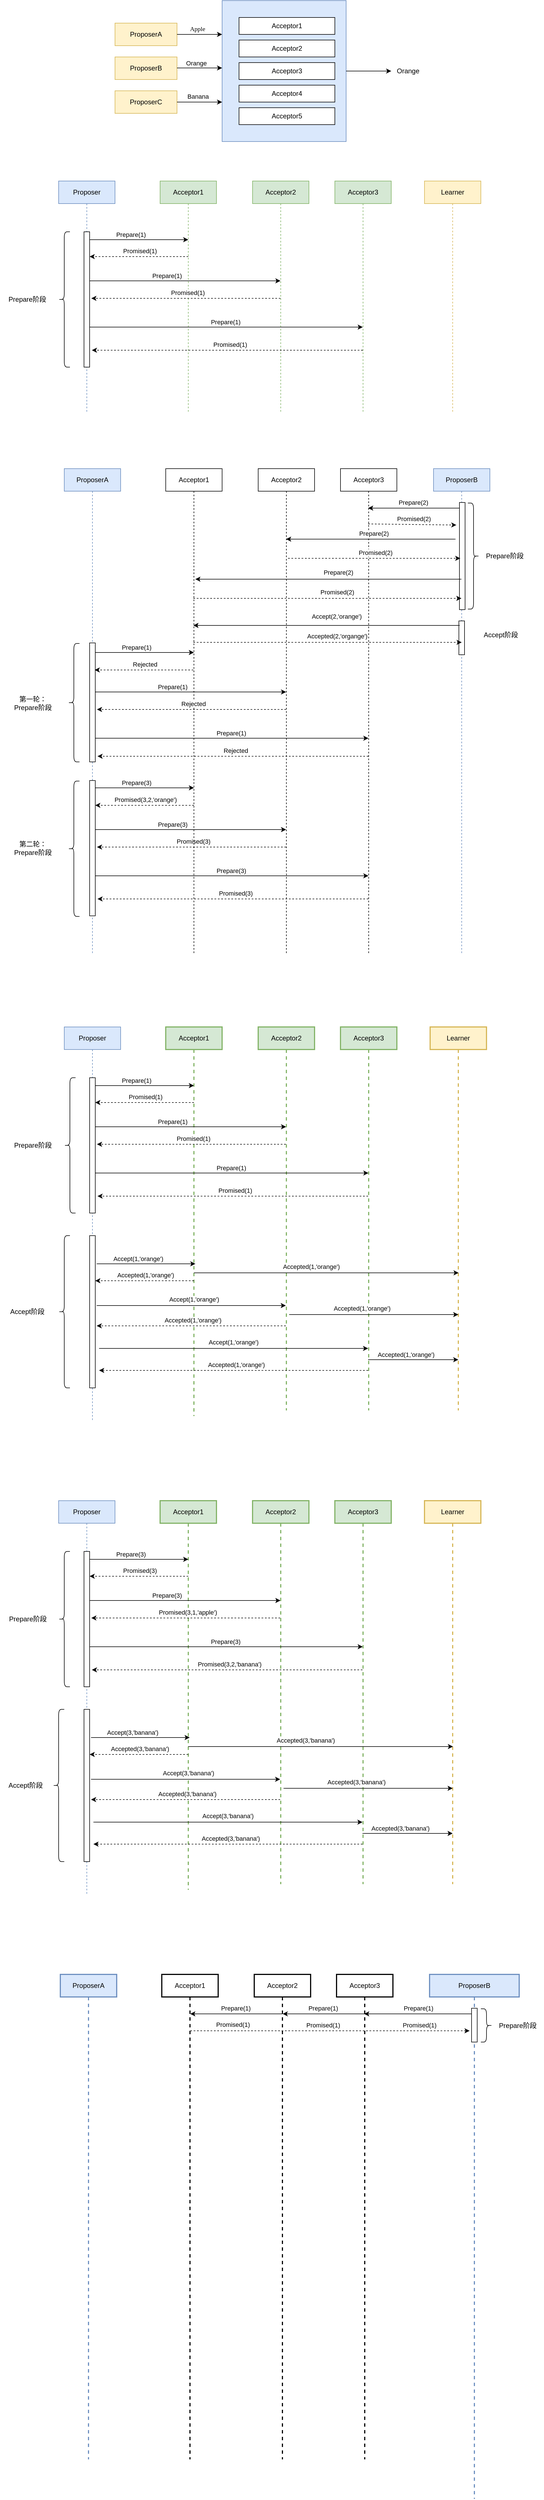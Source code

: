 <mxfile version="21.7.2" type="github">
  <diagram name="第 1 页" id="v4rp2MU2DIvw7WmQTmr3">
    <mxGraphModel dx="1254" dy="843" grid="1" gridSize="10" guides="1" tooltips="1" connect="1" arrows="1" fold="1" page="1" pageScale="1" pageWidth="827" pageHeight="1169" math="0" shadow="0">
      <root>
        <mxCell id="0" />
        <mxCell id="1" parent="0" />
        <mxCell id="FyVBpPdO0nm0Gu7SyeVc-1" value="Proposer" style="shape=umlLifeline;perimeter=lifelinePerimeter;whiteSpace=wrap;html=1;container=1;dropTarget=0;collapsible=0;recursiveResize=0;outlineConnect=0;portConstraint=eastwest;newEdgeStyle={&quot;curved&quot;:0,&quot;rounded&quot;:0};movable=1;resizable=1;rotatable=1;deletable=1;editable=1;locked=0;connectable=1;fillColor=#dae8fc;strokeColor=#6c8ebf;" vertex="1" parent="1">
          <mxGeometry x="111" y="380" width="100" height="410" as="geometry" />
        </mxCell>
        <mxCell id="FyVBpPdO0nm0Gu7SyeVc-45" value="" style="html=1;points=[[0,0,0,0,5],[0,1,0,0,-5],[1,0,0,0,5],[1,1,0,0,-5]];perimeter=orthogonalPerimeter;outlineConnect=0;targetShapes=umlLifeline;portConstraint=eastwest;newEdgeStyle={&quot;curved&quot;:0,&quot;rounded&quot;:0};" vertex="1" parent="FyVBpPdO0nm0Gu7SyeVc-1">
          <mxGeometry x="45" y="90" width="10" height="240" as="geometry" />
        </mxCell>
        <mxCell id="FyVBpPdO0nm0Gu7SyeVc-4" value="Acceptor1" style="shape=umlLifeline;perimeter=lifelinePerimeter;whiteSpace=wrap;html=1;container=1;dropTarget=0;collapsible=0;recursiveResize=0;outlineConnect=0;portConstraint=eastwest;newEdgeStyle={&quot;curved&quot;:0,&quot;rounded&quot;:0};movable=1;resizable=1;rotatable=1;deletable=1;editable=1;locked=0;connectable=1;fillColor=#d5e8d4;strokeColor=#82b366;" vertex="1" parent="1">
          <mxGeometry x="291" y="380" width="100" height="410" as="geometry" />
        </mxCell>
        <mxCell id="FyVBpPdO0nm0Gu7SyeVc-5" value="Acceptor2" style="shape=umlLifeline;perimeter=lifelinePerimeter;whiteSpace=wrap;html=1;container=1;dropTarget=0;collapsible=0;recursiveResize=0;outlineConnect=0;portConstraint=eastwest;newEdgeStyle={&quot;curved&quot;:0,&quot;rounded&quot;:0};movable=1;resizable=1;rotatable=1;deletable=1;editable=1;locked=0;connectable=1;fillColor=#d5e8d4;strokeColor=#82b366;" vertex="1" parent="1">
          <mxGeometry x="455" y="380" width="100" height="410" as="geometry" />
        </mxCell>
        <mxCell id="FyVBpPdO0nm0Gu7SyeVc-6" value="Acceptor3" style="shape=umlLifeline;perimeter=lifelinePerimeter;whiteSpace=wrap;html=1;container=1;dropTarget=0;collapsible=0;recursiveResize=0;outlineConnect=0;portConstraint=eastwest;newEdgeStyle={&quot;curved&quot;:0,&quot;rounded&quot;:0};movable=1;resizable=1;rotatable=1;deletable=1;editable=1;locked=0;connectable=1;fillColor=#d5e8d4;strokeColor=#82b366;" vertex="1" parent="1">
          <mxGeometry x="601" y="380" width="100" height="410" as="geometry" />
        </mxCell>
        <mxCell id="FyVBpPdO0nm0Gu7SyeVc-14" value="ProposerA" style="rounded=0;whiteSpace=wrap;html=1;fillColor=#fff2cc;strokeColor=#d6b656;" vertex="1" parent="1">
          <mxGeometry x="211" y="100" width="110" height="40" as="geometry" />
        </mxCell>
        <mxCell id="FyVBpPdO0nm0Gu7SyeVc-15" value="ProposerB" style="rounded=0;whiteSpace=wrap;html=1;fillColor=#fff2cc;strokeColor=#d6b656;" vertex="1" parent="1">
          <mxGeometry x="211" y="160" width="110" height="40" as="geometry" />
        </mxCell>
        <mxCell id="FyVBpPdO0nm0Gu7SyeVc-16" value="ProposerC" style="rounded=0;whiteSpace=wrap;html=1;fillColor=#fff2cc;strokeColor=#d6b656;" vertex="1" parent="1">
          <mxGeometry x="211" y="220" width="110" height="40" as="geometry" />
        </mxCell>
        <mxCell id="FyVBpPdO0nm0Gu7SyeVc-17" value="" style="rounded=0;whiteSpace=wrap;html=1;fillColor=#dae8fc;strokeColor=#6c8ebf;" vertex="1" parent="1">
          <mxGeometry x="401" y="60" width="220" height="250" as="geometry" />
        </mxCell>
        <mxCell id="FyVBpPdO0nm0Gu7SyeVc-18" value="Acceptor1" style="rounded=0;whiteSpace=wrap;html=1;" vertex="1" parent="1">
          <mxGeometry x="431" y="90" width="170.0" height="30" as="geometry" />
        </mxCell>
        <mxCell id="FyVBpPdO0nm0Gu7SyeVc-19" value="Acceptor2" style="rounded=0;whiteSpace=wrap;html=1;" vertex="1" parent="1">
          <mxGeometry x="431" y="130" width="170.0" height="30" as="geometry" />
        </mxCell>
        <mxCell id="FyVBpPdO0nm0Gu7SyeVc-20" value="Acceptor3" style="rounded=0;whiteSpace=wrap;html=1;" vertex="1" parent="1">
          <mxGeometry x="431" y="170" width="170" height="30" as="geometry" />
        </mxCell>
        <mxCell id="FyVBpPdO0nm0Gu7SyeVc-21" value="Acceptor4" style="rounded=0;whiteSpace=wrap;html=1;" vertex="1" parent="1">
          <mxGeometry x="431" y="210" width="170.0" height="30" as="geometry" />
        </mxCell>
        <mxCell id="FyVBpPdO0nm0Gu7SyeVc-22" value="Acceptor5" style="rounded=0;whiteSpace=wrap;html=1;" vertex="1" parent="1">
          <mxGeometry x="431" y="250" width="170.0" height="30" as="geometry" />
        </mxCell>
        <mxCell id="FyVBpPdO0nm0Gu7SyeVc-24" value="" style="endArrow=classic;html=1;rounded=0;exitX=1;exitY=0.5;exitDx=0;exitDy=0;" edge="1" parent="1" source="FyVBpPdO0nm0Gu7SyeVc-17">
          <mxGeometry width="50" height="50" relative="1" as="geometry">
            <mxPoint x="641" y="200" as="sourcePoint" />
            <mxPoint x="701" y="185" as="targetPoint" />
          </mxGeometry>
        </mxCell>
        <mxCell id="FyVBpPdO0nm0Gu7SyeVc-25" value="" style="endArrow=classic;html=1;rounded=0;exitX=1;exitY=0.5;exitDx=0;exitDy=0;" edge="1" parent="1">
          <mxGeometry width="50" height="50" relative="1" as="geometry">
            <mxPoint x="321" y="120" as="sourcePoint" />
            <mxPoint x="401" y="120" as="targetPoint" />
          </mxGeometry>
        </mxCell>
        <mxCell id="FyVBpPdO0nm0Gu7SyeVc-30" value="&lt;font face=&quot;Garamond&quot;&gt;Apple&lt;/font&gt;" style="edgeLabel;html=1;align=center;verticalAlign=middle;resizable=0;points=[];" vertex="1" connectable="0" parent="FyVBpPdO0nm0Gu7SyeVc-25">
          <mxGeometry x="-0.1" y="10" relative="1" as="geometry">
            <mxPoint as="offset" />
          </mxGeometry>
        </mxCell>
        <mxCell id="FyVBpPdO0nm0Gu7SyeVc-26" value="" style="endArrow=classic;html=1;rounded=0;exitX=1;exitY=0.5;exitDx=0;exitDy=0;" edge="1" parent="1">
          <mxGeometry width="50" height="50" relative="1" as="geometry">
            <mxPoint x="321" y="179.5" as="sourcePoint" />
            <mxPoint x="401" y="179.5" as="targetPoint" />
          </mxGeometry>
        </mxCell>
        <mxCell id="FyVBpPdO0nm0Gu7SyeVc-32" value="Orange" style="edgeLabel;html=1;align=center;verticalAlign=middle;resizable=0;points=[];" vertex="1" connectable="0" parent="FyVBpPdO0nm0Gu7SyeVc-26">
          <mxGeometry x="-0.15" y="10" relative="1" as="geometry">
            <mxPoint y="1" as="offset" />
          </mxGeometry>
        </mxCell>
        <mxCell id="FyVBpPdO0nm0Gu7SyeVc-27" value="" style="endArrow=classic;html=1;rounded=0;exitX=1;exitY=0.5;exitDx=0;exitDy=0;" edge="1" parent="1">
          <mxGeometry width="50" height="50" relative="1" as="geometry">
            <mxPoint x="321" y="240" as="sourcePoint" />
            <mxPoint x="401" y="240" as="targetPoint" />
          </mxGeometry>
        </mxCell>
        <mxCell id="FyVBpPdO0nm0Gu7SyeVc-34" value="Banana" style="edgeLabel;html=1;align=center;verticalAlign=middle;resizable=0;points=[];" vertex="1" connectable="0" parent="FyVBpPdO0nm0Gu7SyeVc-27">
          <mxGeometry x="-0.075" y="10" relative="1" as="geometry">
            <mxPoint as="offset" />
          </mxGeometry>
        </mxCell>
        <mxCell id="FyVBpPdO0nm0Gu7SyeVc-29" value="Orange" style="text;html=1;strokeColor=none;fillColor=none;align=center;verticalAlign=middle;whiteSpace=wrap;rounded=0;" vertex="1" parent="1">
          <mxGeometry x="711" y="170" width="40" height="30" as="geometry" />
        </mxCell>
        <mxCell id="FyVBpPdO0nm0Gu7SyeVc-46" value="" style="endArrow=classic;html=1;rounded=0;" edge="1" parent="1">
          <mxGeometry width="50" height="50" relative="1" as="geometry">
            <mxPoint x="166" y="484" as="sourcePoint" />
            <mxPoint x="341" y="484" as="targetPoint" />
          </mxGeometry>
        </mxCell>
        <mxCell id="FyVBpPdO0nm0Gu7SyeVc-51" value="Prepare(1)" style="edgeLabel;html=1;align=center;verticalAlign=middle;resizable=0;points=[];" vertex="1" connectable="0" parent="FyVBpPdO0nm0Gu7SyeVc-46">
          <mxGeometry x="-0.166" y="10" relative="1" as="geometry">
            <mxPoint y="1" as="offset" />
          </mxGeometry>
        </mxCell>
        <mxCell id="FyVBpPdO0nm0Gu7SyeVc-48" value="" style="endArrow=classic;html=1;rounded=0;" edge="1" parent="1">
          <mxGeometry width="50" height="50" relative="1" as="geometry">
            <mxPoint x="166" y="639" as="sourcePoint" />
            <mxPoint x="650.5" y="639" as="targetPoint" />
          </mxGeometry>
        </mxCell>
        <mxCell id="FyVBpPdO0nm0Gu7SyeVc-65" value="Prepare(1)" style="edgeLabel;html=1;align=center;verticalAlign=middle;resizable=0;points=[];" vertex="1" connectable="0" parent="FyVBpPdO0nm0Gu7SyeVc-48">
          <mxGeometry x="-0.005" y="10" relative="1" as="geometry">
            <mxPoint y="1" as="offset" />
          </mxGeometry>
        </mxCell>
        <mxCell id="FyVBpPdO0nm0Gu7SyeVc-47" value="" style="endArrow=classic;html=1;rounded=0;" edge="1" parent="1">
          <mxGeometry width="50" height="50" relative="1" as="geometry">
            <mxPoint x="166" y="557" as="sourcePoint" />
            <mxPoint x="504.5" y="557" as="targetPoint" />
          </mxGeometry>
        </mxCell>
        <mxCell id="FyVBpPdO0nm0Gu7SyeVc-64" value="Prepare(1)" style="edgeLabel;html=1;align=center;verticalAlign=middle;resizable=0;points=[];" vertex="1" connectable="0" parent="FyVBpPdO0nm0Gu7SyeVc-47">
          <mxGeometry x="-0.191" y="10" relative="1" as="geometry">
            <mxPoint y="1" as="offset" />
          </mxGeometry>
        </mxCell>
        <mxCell id="FyVBpPdO0nm0Gu7SyeVc-50" value="" style="endArrow=classic;html=1;rounded=0;dashed=1;" edge="1" parent="1">
          <mxGeometry width="50" height="50" relative="1" as="geometry">
            <mxPoint x="341" y="514" as="sourcePoint" />
            <mxPoint x="166" y="514" as="targetPoint" />
            <Array as="points" />
          </mxGeometry>
        </mxCell>
        <mxCell id="FyVBpPdO0nm0Gu7SyeVc-53" value="Promised(1)" style="edgeLabel;html=1;align=center;verticalAlign=middle;resizable=0;points=[];" vertex="1" connectable="0" parent="FyVBpPdO0nm0Gu7SyeVc-50">
          <mxGeometry x="-0.017" y="-10" relative="1" as="geometry">
            <mxPoint as="offset" />
          </mxGeometry>
        </mxCell>
        <mxCell id="FyVBpPdO0nm0Gu7SyeVc-58" value="" style="shape=curlyBracket;whiteSpace=wrap;html=1;rounded=1;labelPosition=left;verticalLabelPosition=middle;align=right;verticalAlign=middle;" vertex="1" parent="1">
          <mxGeometry x="111" y="470" width="20" height="240" as="geometry" />
        </mxCell>
        <mxCell id="FyVBpPdO0nm0Gu7SyeVc-59" value="Prepare阶段" style="text;html=1;strokeColor=none;fillColor=none;align=center;verticalAlign=middle;whiteSpace=wrap;rounded=0;" vertex="1" parent="1">
          <mxGeometry x="10" y="575" width="91" height="30" as="geometry" />
        </mxCell>
        <mxCell id="FyVBpPdO0nm0Gu7SyeVc-60" value="" style="endArrow=classic;html=1;rounded=0;dashed=1;" edge="1" parent="1" source="FyVBpPdO0nm0Gu7SyeVc-5">
          <mxGeometry width="50" height="50" relative="1" as="geometry">
            <mxPoint x="344" y="588" as="sourcePoint" />
            <mxPoint x="169" y="588" as="targetPoint" />
            <Array as="points" />
          </mxGeometry>
        </mxCell>
        <mxCell id="FyVBpPdO0nm0Gu7SyeVc-61" value="Promised(1)" style="edgeLabel;html=1;align=center;verticalAlign=middle;resizable=0;points=[];" vertex="1" connectable="0" parent="FyVBpPdO0nm0Gu7SyeVc-60">
          <mxGeometry x="-0.017" y="-10" relative="1" as="geometry">
            <mxPoint as="offset" />
          </mxGeometry>
        </mxCell>
        <mxCell id="FyVBpPdO0nm0Gu7SyeVc-62" value="" style="endArrow=classic;html=1;rounded=0;dashed=1;" edge="1" parent="1" source="FyVBpPdO0nm0Gu7SyeVc-6">
          <mxGeometry width="50" height="50" relative="1" as="geometry">
            <mxPoint x="506" y="680" as="sourcePoint" />
            <mxPoint x="170" y="680" as="targetPoint" />
            <Array as="points" />
          </mxGeometry>
        </mxCell>
        <mxCell id="FyVBpPdO0nm0Gu7SyeVc-63" value="Promised(1)" style="edgeLabel;html=1;align=center;verticalAlign=middle;resizable=0;points=[];" vertex="1" connectable="0" parent="FyVBpPdO0nm0Gu7SyeVc-62">
          <mxGeometry x="-0.017" y="-10" relative="1" as="geometry">
            <mxPoint as="offset" />
          </mxGeometry>
        </mxCell>
        <mxCell id="FyVBpPdO0nm0Gu7SyeVc-66" value="Learner" style="shape=umlLifeline;perimeter=lifelinePerimeter;whiteSpace=wrap;html=1;container=1;dropTarget=0;collapsible=0;recursiveResize=0;outlineConnect=0;portConstraint=eastwest;newEdgeStyle={&quot;curved&quot;:0,&quot;rounded&quot;:0};movable=1;resizable=1;rotatable=1;deletable=1;editable=1;locked=0;connectable=1;fillColor=#fff2cc;strokeColor=#d6b656;" vertex="1" parent="1">
          <mxGeometry x="760" y="380" width="100" height="410" as="geometry" />
        </mxCell>
        <mxCell id="FyVBpPdO0nm0Gu7SyeVc-69" value="ProposerA" style="shape=umlLifeline;perimeter=lifelinePerimeter;whiteSpace=wrap;html=1;container=1;dropTarget=0;collapsible=0;recursiveResize=0;outlineConnect=0;portConstraint=eastwest;newEdgeStyle={&quot;curved&quot;:0,&quot;rounded&quot;:0};movable=1;resizable=1;rotatable=1;deletable=1;editable=1;locked=0;connectable=1;fillColor=#dae8fc;strokeColor=#6c8ebf;" vertex="1" parent="1">
          <mxGeometry x="121" y="890" width="100" height="860" as="geometry" />
        </mxCell>
        <mxCell id="FyVBpPdO0nm0Gu7SyeVc-70" value="" style="html=1;points=[[0,0,0,0,5],[0,1,0,0,-5],[1,0,0,0,5],[1,1,0,0,-5]];perimeter=orthogonalPerimeter;outlineConnect=0;targetShapes=umlLifeline;portConstraint=eastwest;newEdgeStyle={&quot;curved&quot;:0,&quot;rounded&quot;:0};" vertex="1" parent="FyVBpPdO0nm0Gu7SyeVc-69">
          <mxGeometry x="45" y="309" width="10" height="211" as="geometry" />
        </mxCell>
        <mxCell id="FyVBpPdO0nm0Gu7SyeVc-105" value="" style="html=1;points=[[0,0,0,0,5],[0,1,0,0,-5],[1,0,0,0,5],[1,1,0,0,-5]];perimeter=orthogonalPerimeter;outlineConnect=0;targetShapes=umlLifeline;portConstraint=eastwest;newEdgeStyle={&quot;curved&quot;:0,&quot;rounded&quot;:0};" vertex="1" parent="FyVBpPdO0nm0Gu7SyeVc-69">
          <mxGeometry x="45" y="553" width="10" height="240" as="geometry" />
        </mxCell>
        <mxCell id="FyVBpPdO0nm0Gu7SyeVc-106" value="" style="endArrow=classic;html=1;rounded=0;" edge="1" parent="FyVBpPdO0nm0Gu7SyeVc-69">
          <mxGeometry width="50" height="50" relative="1" as="geometry">
            <mxPoint x="55" y="566" as="sourcePoint" />
            <mxPoint x="230" y="566" as="targetPoint" />
          </mxGeometry>
        </mxCell>
        <mxCell id="FyVBpPdO0nm0Gu7SyeVc-107" value="Prepare(3)" style="edgeLabel;html=1;align=center;verticalAlign=middle;resizable=0;points=[];" vertex="1" connectable="0" parent="FyVBpPdO0nm0Gu7SyeVc-106">
          <mxGeometry x="-0.166" y="10" relative="1" as="geometry">
            <mxPoint y="1" as="offset" />
          </mxGeometry>
        </mxCell>
        <mxCell id="FyVBpPdO0nm0Gu7SyeVc-108" value="" style="endArrow=classic;html=1;rounded=0;" edge="1" parent="FyVBpPdO0nm0Gu7SyeVc-69">
          <mxGeometry width="50" height="50" relative="1" as="geometry">
            <mxPoint x="55" y="722" as="sourcePoint" />
            <mxPoint x="539.5" y="722" as="targetPoint" />
          </mxGeometry>
        </mxCell>
        <mxCell id="FyVBpPdO0nm0Gu7SyeVc-109" value="Prepare(3)" style="edgeLabel;html=1;align=center;verticalAlign=middle;resizable=0;points=[];" vertex="1" connectable="0" parent="FyVBpPdO0nm0Gu7SyeVc-108">
          <mxGeometry x="-0.005" y="10" relative="1" as="geometry">
            <mxPoint y="1" as="offset" />
          </mxGeometry>
        </mxCell>
        <mxCell id="FyVBpPdO0nm0Gu7SyeVc-110" value="" style="endArrow=classic;html=1;rounded=0;" edge="1" parent="FyVBpPdO0nm0Gu7SyeVc-69">
          <mxGeometry width="50" height="50" relative="1" as="geometry">
            <mxPoint x="55" y="640" as="sourcePoint" />
            <mxPoint x="393.5" y="640" as="targetPoint" />
          </mxGeometry>
        </mxCell>
        <mxCell id="FyVBpPdO0nm0Gu7SyeVc-111" value="Prepare(3)" style="edgeLabel;html=1;align=center;verticalAlign=middle;resizable=0;points=[];" vertex="1" connectable="0" parent="FyVBpPdO0nm0Gu7SyeVc-110">
          <mxGeometry x="-0.191" y="10" relative="1" as="geometry">
            <mxPoint y="1" as="offset" />
          </mxGeometry>
        </mxCell>
        <mxCell id="FyVBpPdO0nm0Gu7SyeVc-112" value="" style="endArrow=classic;html=1;rounded=0;dashed=1;" edge="1" parent="FyVBpPdO0nm0Gu7SyeVc-69">
          <mxGeometry width="50" height="50" relative="1" as="geometry">
            <mxPoint x="230" y="597" as="sourcePoint" />
            <mxPoint x="55" y="597" as="targetPoint" />
            <Array as="points" />
          </mxGeometry>
        </mxCell>
        <mxCell id="FyVBpPdO0nm0Gu7SyeVc-113" value="Promised(3,2,&#39;orange&#39;)" style="edgeLabel;html=1;align=center;verticalAlign=middle;resizable=0;points=[];" vertex="1" connectable="0" parent="FyVBpPdO0nm0Gu7SyeVc-112">
          <mxGeometry x="-0.017" y="-10" relative="1" as="geometry">
            <mxPoint as="offset" />
          </mxGeometry>
        </mxCell>
        <mxCell id="FyVBpPdO0nm0Gu7SyeVc-114" value="" style="shape=curlyBracket;whiteSpace=wrap;html=1;rounded=1;labelPosition=left;verticalLabelPosition=middle;align=right;verticalAlign=middle;" vertex="1" parent="FyVBpPdO0nm0Gu7SyeVc-69">
          <mxGeometry x="7" y="554" width="20" height="240" as="geometry" />
        </mxCell>
        <mxCell id="FyVBpPdO0nm0Gu7SyeVc-115" value="第二轮：Prepare阶段" style="text;html=1;strokeColor=none;fillColor=none;align=center;verticalAlign=middle;whiteSpace=wrap;rounded=0;" vertex="1" parent="FyVBpPdO0nm0Gu7SyeVc-69">
          <mxGeometry x="-101" y="658" width="91" height="30" as="geometry" />
        </mxCell>
        <mxCell id="FyVBpPdO0nm0Gu7SyeVc-116" value="" style="endArrow=classic;html=1;rounded=0;dashed=1;" edge="1" parent="FyVBpPdO0nm0Gu7SyeVc-69">
          <mxGeometry width="50" height="50" relative="1" as="geometry">
            <mxPoint x="393.5" y="671" as="sourcePoint" />
            <mxPoint x="58" y="671" as="targetPoint" />
            <Array as="points" />
          </mxGeometry>
        </mxCell>
        <mxCell id="FyVBpPdO0nm0Gu7SyeVc-117" value="Promised(3)" style="edgeLabel;html=1;align=center;verticalAlign=middle;resizable=0;points=[];" vertex="1" connectable="0" parent="FyVBpPdO0nm0Gu7SyeVc-116">
          <mxGeometry x="-0.017" y="-10" relative="1" as="geometry">
            <mxPoint as="offset" />
          </mxGeometry>
        </mxCell>
        <mxCell id="FyVBpPdO0nm0Gu7SyeVc-118" value="" style="endArrow=classic;html=1;rounded=0;dashed=1;" edge="1" parent="FyVBpPdO0nm0Gu7SyeVc-69">
          <mxGeometry width="50" height="50" relative="1" as="geometry">
            <mxPoint x="539.5" y="763" as="sourcePoint" />
            <mxPoint x="59" y="763" as="targetPoint" />
            <Array as="points" />
          </mxGeometry>
        </mxCell>
        <mxCell id="FyVBpPdO0nm0Gu7SyeVc-119" value="Promised(3)" style="edgeLabel;html=1;align=center;verticalAlign=middle;resizable=0;points=[];" vertex="1" connectable="0" parent="FyVBpPdO0nm0Gu7SyeVc-118">
          <mxGeometry x="-0.017" y="-10" relative="1" as="geometry">
            <mxPoint as="offset" />
          </mxGeometry>
        </mxCell>
        <mxCell id="FyVBpPdO0nm0Gu7SyeVc-71" value="Acceptor1" style="shape=umlLifeline;perimeter=lifelinePerimeter;whiteSpace=wrap;html=1;container=1;dropTarget=0;collapsible=0;recursiveResize=0;outlineConnect=0;portConstraint=eastwest;newEdgeStyle={&quot;curved&quot;:0,&quot;rounded&quot;:0};movable=1;resizable=1;rotatable=1;deletable=1;editable=1;locked=0;connectable=1;" vertex="1" parent="1">
          <mxGeometry x="301" y="890" width="100" height="860" as="geometry" />
        </mxCell>
        <mxCell id="FyVBpPdO0nm0Gu7SyeVc-72" value="Acceptor2" style="shape=umlLifeline;perimeter=lifelinePerimeter;whiteSpace=wrap;html=1;container=1;dropTarget=0;collapsible=0;recursiveResize=0;outlineConnect=0;portConstraint=eastwest;newEdgeStyle={&quot;curved&quot;:0,&quot;rounded&quot;:0};movable=1;resizable=1;rotatable=1;deletable=1;editable=1;locked=0;connectable=1;" vertex="1" parent="1">
          <mxGeometry x="465" y="890" width="100" height="860" as="geometry" />
        </mxCell>
        <mxCell id="FyVBpPdO0nm0Gu7SyeVc-73" value="Acceptor3" style="shape=umlLifeline;perimeter=lifelinePerimeter;whiteSpace=wrap;html=1;container=1;dropTarget=0;collapsible=0;recursiveResize=0;outlineConnect=0;portConstraint=eastwest;newEdgeStyle={&quot;curved&quot;:0,&quot;rounded&quot;:0};movable=1;resizable=1;rotatable=1;deletable=1;editable=1;locked=0;connectable=1;" vertex="1" parent="1">
          <mxGeometry x="611" y="890" width="100" height="860" as="geometry" />
        </mxCell>
        <mxCell id="FyVBpPdO0nm0Gu7SyeVc-74" value="" style="endArrow=classic;html=1;rounded=0;" edge="1" parent="1">
          <mxGeometry width="50" height="50" relative="1" as="geometry">
            <mxPoint x="176" y="1216" as="sourcePoint" />
            <mxPoint x="351" y="1216" as="targetPoint" />
          </mxGeometry>
        </mxCell>
        <mxCell id="FyVBpPdO0nm0Gu7SyeVc-75" value="Prepare(1)" style="edgeLabel;html=1;align=center;verticalAlign=middle;resizable=0;points=[];" vertex="1" connectable="0" parent="FyVBpPdO0nm0Gu7SyeVc-74">
          <mxGeometry x="-0.166" y="10" relative="1" as="geometry">
            <mxPoint y="1" as="offset" />
          </mxGeometry>
        </mxCell>
        <mxCell id="FyVBpPdO0nm0Gu7SyeVc-76" value="" style="endArrow=classic;html=1;rounded=0;" edge="1" parent="1">
          <mxGeometry width="50" height="50" relative="1" as="geometry">
            <mxPoint x="176" y="1368" as="sourcePoint" />
            <mxPoint x="660.5" y="1368" as="targetPoint" />
          </mxGeometry>
        </mxCell>
        <mxCell id="FyVBpPdO0nm0Gu7SyeVc-77" value="Prepare(1)" style="edgeLabel;html=1;align=center;verticalAlign=middle;resizable=0;points=[];" vertex="1" connectable="0" parent="FyVBpPdO0nm0Gu7SyeVc-76">
          <mxGeometry x="-0.005" y="10" relative="1" as="geometry">
            <mxPoint y="1" as="offset" />
          </mxGeometry>
        </mxCell>
        <mxCell id="FyVBpPdO0nm0Gu7SyeVc-78" value="" style="endArrow=classic;html=1;rounded=0;" edge="1" parent="1">
          <mxGeometry width="50" height="50" relative="1" as="geometry">
            <mxPoint x="176" y="1286" as="sourcePoint" />
            <mxPoint x="514.5" y="1286" as="targetPoint" />
          </mxGeometry>
        </mxCell>
        <mxCell id="FyVBpPdO0nm0Gu7SyeVc-79" value="Prepare(1)" style="edgeLabel;html=1;align=center;verticalAlign=middle;resizable=0;points=[];" vertex="1" connectable="0" parent="FyVBpPdO0nm0Gu7SyeVc-78">
          <mxGeometry x="-0.191" y="10" relative="1" as="geometry">
            <mxPoint y="1" as="offset" />
          </mxGeometry>
        </mxCell>
        <mxCell id="FyVBpPdO0nm0Gu7SyeVc-80" value="" style="endArrow=classic;html=1;rounded=0;dashed=1;" edge="1" parent="1">
          <mxGeometry width="50" height="50" relative="1" as="geometry">
            <mxPoint x="350" y="1247" as="sourcePoint" />
            <mxPoint x="175" y="1247" as="targetPoint" />
            <Array as="points" />
          </mxGeometry>
        </mxCell>
        <mxCell id="FyVBpPdO0nm0Gu7SyeVc-81" value="Rejected" style="edgeLabel;html=1;align=center;verticalAlign=middle;resizable=0;points=[];" vertex="1" connectable="0" parent="FyVBpPdO0nm0Gu7SyeVc-80">
          <mxGeometry x="-0.017" y="-10" relative="1" as="geometry">
            <mxPoint as="offset" />
          </mxGeometry>
        </mxCell>
        <mxCell id="FyVBpPdO0nm0Gu7SyeVc-82" value="" style="shape=curlyBracket;whiteSpace=wrap;html=1;rounded=1;labelPosition=left;verticalLabelPosition=middle;align=right;verticalAlign=middle;" vertex="1" parent="1">
          <mxGeometry x="128" y="1200" width="20" height="210" as="geometry" />
        </mxCell>
        <mxCell id="FyVBpPdO0nm0Gu7SyeVc-83" value="第一轮：Prepare阶段" style="text;html=1;strokeColor=none;fillColor=none;align=center;verticalAlign=middle;whiteSpace=wrap;rounded=0;" vertex="1" parent="1">
          <mxGeometry x="20" y="1291" width="91" height="30" as="geometry" />
        </mxCell>
        <mxCell id="FyVBpPdO0nm0Gu7SyeVc-84" value="" style="endArrow=classic;html=1;rounded=0;dashed=1;" edge="1" parent="1">
          <mxGeometry width="50" height="50" relative="1" as="geometry">
            <mxPoint x="514.5" y="1317" as="sourcePoint" />
            <mxPoint x="179" y="1317" as="targetPoint" />
            <Array as="points" />
          </mxGeometry>
        </mxCell>
        <mxCell id="FyVBpPdO0nm0Gu7SyeVc-85" value="Rejected" style="edgeLabel;html=1;align=center;verticalAlign=middle;resizable=0;points=[];" vertex="1" connectable="0" parent="FyVBpPdO0nm0Gu7SyeVc-84">
          <mxGeometry x="-0.017" y="-10" relative="1" as="geometry">
            <mxPoint as="offset" />
          </mxGeometry>
        </mxCell>
        <mxCell id="FyVBpPdO0nm0Gu7SyeVc-86" value="" style="endArrow=classic;html=1;rounded=0;dashed=1;" edge="1" parent="1">
          <mxGeometry width="50" height="50" relative="1" as="geometry">
            <mxPoint x="660.5" y="1400" as="sourcePoint" />
            <mxPoint x="180" y="1400" as="targetPoint" />
            <Array as="points" />
          </mxGeometry>
        </mxCell>
        <mxCell id="FyVBpPdO0nm0Gu7SyeVc-87" value="Rejected" style="edgeLabel;html=1;align=center;verticalAlign=middle;resizable=0;points=[];" vertex="1" connectable="0" parent="FyVBpPdO0nm0Gu7SyeVc-86">
          <mxGeometry x="-0.017" y="-10" relative="1" as="geometry">
            <mxPoint as="offset" />
          </mxGeometry>
        </mxCell>
        <mxCell id="FyVBpPdO0nm0Gu7SyeVc-88" value="ProposerB" style="shape=umlLifeline;perimeter=lifelinePerimeter;whiteSpace=wrap;html=1;container=1;dropTarget=0;collapsible=0;recursiveResize=0;outlineConnect=0;portConstraint=eastwest;newEdgeStyle={&quot;curved&quot;:0,&quot;rounded&quot;:0};movable=1;resizable=1;rotatable=1;deletable=1;editable=1;locked=0;connectable=1;fillColor=#dae8fc;strokeColor=#6c8ebf;" vertex="1" parent="1">
          <mxGeometry x="776" y="890" width="100" height="860" as="geometry" />
        </mxCell>
        <mxCell id="FyVBpPdO0nm0Gu7SyeVc-89" value="" style="html=1;points=[[0,0,0,0,5],[0,1,0,0,-5],[1,0,0,0,5],[1,1,0,0,-5]];perimeter=orthogonalPerimeter;outlineConnect=0;targetShapes=umlLifeline;portConstraint=eastwest;newEdgeStyle={&quot;curved&quot;:0,&quot;rounded&quot;:0};" vertex="1" parent="FyVBpPdO0nm0Gu7SyeVc-88">
          <mxGeometry x="46" y="60" width="10" height="190" as="geometry" />
        </mxCell>
        <mxCell id="FyVBpPdO0nm0Gu7SyeVc-120" value="" style="html=1;points=[[0,0,0,0,5],[0,1,0,0,-5],[1,0,0,0,5],[1,1,0,0,-5]];perimeter=orthogonalPerimeter;outlineConnect=0;targetShapes=umlLifeline;portConstraint=eastwest;newEdgeStyle={&quot;curved&quot;:0,&quot;rounded&quot;:0};" vertex="1" parent="FyVBpPdO0nm0Gu7SyeVc-88">
          <mxGeometry x="45" y="270" width="10" height="60" as="geometry" />
        </mxCell>
        <mxCell id="FyVBpPdO0nm0Gu7SyeVc-90" value="" style="endArrow=classic;html=1;rounded=0;" edge="1" parent="1" source="FyVBpPdO0nm0Gu7SyeVc-89">
          <mxGeometry width="50" height="50" relative="1" as="geometry">
            <mxPoint x="808.5" y="960" as="sourcePoint" />
            <mxPoint x="660" y="960" as="targetPoint" />
          </mxGeometry>
        </mxCell>
        <mxCell id="FyVBpPdO0nm0Gu7SyeVc-91" value="Prepare(2)" style="edgeLabel;html=1;align=center;verticalAlign=middle;resizable=0;points=[];" vertex="1" connectable="0" parent="FyVBpPdO0nm0Gu7SyeVc-90">
          <mxGeometry x="-0.166" y="-10" relative="1" as="geometry">
            <mxPoint x="-15" as="offset" />
          </mxGeometry>
        </mxCell>
        <mxCell id="FyVBpPdO0nm0Gu7SyeVc-92" value="" style="endArrow=classic;html=1;rounded=0;dashed=1;" edge="1" parent="1">
          <mxGeometry width="50" height="50" relative="1" as="geometry">
            <mxPoint x="660" y="988" as="sourcePoint" />
            <mxPoint x="816.5" y="990" as="targetPoint" />
            <Array as="points" />
          </mxGeometry>
        </mxCell>
        <mxCell id="FyVBpPdO0nm0Gu7SyeVc-93" value="Promised(2)" style="edgeLabel;html=1;align=center;verticalAlign=middle;resizable=0;points=[];" vertex="1" connectable="0" parent="FyVBpPdO0nm0Gu7SyeVc-92">
          <mxGeometry x="-0.017" y="-10" relative="1" as="geometry">
            <mxPoint x="4" y="-20" as="offset" />
          </mxGeometry>
        </mxCell>
        <mxCell id="FyVBpPdO0nm0Gu7SyeVc-95" value="" style="shape=curlyBracket;whiteSpace=wrap;html=1;rounded=1;labelPosition=left;verticalLabelPosition=middle;align=right;verticalAlign=middle;rotation=-180;" vertex="1" parent="1">
          <mxGeometry x="837" y="951" width="20" height="188" as="geometry" />
        </mxCell>
        <mxCell id="FyVBpPdO0nm0Gu7SyeVc-96" value="Prepare阶段" style="text;html=1;strokeColor=none;fillColor=none;align=center;verticalAlign=middle;whiteSpace=wrap;rounded=0;" vertex="1" parent="1">
          <mxGeometry x="857" y="1030" width="91" height="30" as="geometry" />
        </mxCell>
        <mxCell id="FyVBpPdO0nm0Gu7SyeVc-97" value="" style="endArrow=classic;html=1;rounded=0;" edge="1" parent="1">
          <mxGeometry width="50" height="50" relative="1" as="geometry">
            <mxPoint x="815" y="1015" as="sourcePoint" />
            <mxPoint x="514.5" y="1015" as="targetPoint" />
          </mxGeometry>
        </mxCell>
        <mxCell id="FyVBpPdO0nm0Gu7SyeVc-98" value="Prepare(2)" style="edgeLabel;html=1;align=center;verticalAlign=middle;resizable=0;points=[];" vertex="1" connectable="0" parent="FyVBpPdO0nm0Gu7SyeVc-97">
          <mxGeometry x="-0.166" y="-10" relative="1" as="geometry">
            <mxPoint x="-20" as="offset" />
          </mxGeometry>
        </mxCell>
        <mxCell id="FyVBpPdO0nm0Gu7SyeVc-99" value="" style="endArrow=classic;html=1;rounded=0;dashed=1;" edge="1" parent="1">
          <mxGeometry width="50" height="50" relative="1" as="geometry">
            <mxPoint x="518" y="1049" as="sourcePoint" />
            <mxPoint x="823.5" y="1049" as="targetPoint" />
            <Array as="points" />
          </mxGeometry>
        </mxCell>
        <mxCell id="FyVBpPdO0nm0Gu7SyeVc-100" value="Promised(2)" style="edgeLabel;html=1;align=center;verticalAlign=middle;resizable=0;points=[];" vertex="1" connectable="0" parent="FyVBpPdO0nm0Gu7SyeVc-99">
          <mxGeometry x="-0.017" y="-10" relative="1" as="geometry">
            <mxPoint x="5" y="-20" as="offset" />
          </mxGeometry>
        </mxCell>
        <mxCell id="FyVBpPdO0nm0Gu7SyeVc-101" value="" style="endArrow=classic;html=1;rounded=0;" edge="1" parent="1" source="FyVBpPdO0nm0Gu7SyeVc-88">
          <mxGeometry width="50" height="50" relative="1" as="geometry">
            <mxPoint x="814" y="1086" as="sourcePoint" />
            <mxPoint x="353.5" y="1086" as="targetPoint" />
          </mxGeometry>
        </mxCell>
        <mxCell id="FyVBpPdO0nm0Gu7SyeVc-102" value="Prepare(2)" style="edgeLabel;html=1;align=center;verticalAlign=middle;resizable=0;points=[];" vertex="1" connectable="0" parent="FyVBpPdO0nm0Gu7SyeVc-101">
          <mxGeometry x="-0.166" y="-10" relative="1" as="geometry">
            <mxPoint x="-22" y="-2" as="offset" />
          </mxGeometry>
        </mxCell>
        <mxCell id="FyVBpPdO0nm0Gu7SyeVc-103" value="" style="endArrow=classic;html=1;rounded=0;dashed=1;" edge="1" parent="1" target="FyVBpPdO0nm0Gu7SyeVc-88">
          <mxGeometry width="50" height="50" relative="1" as="geometry">
            <mxPoint x="350" y="1120" as="sourcePoint" />
            <mxPoint x="650" y="1120" as="targetPoint" />
            <Array as="points" />
          </mxGeometry>
        </mxCell>
        <mxCell id="FyVBpPdO0nm0Gu7SyeVc-104" value="Promised(2)" style="edgeLabel;html=1;align=center;verticalAlign=middle;resizable=0;points=[];" vertex="1" connectable="0" parent="FyVBpPdO0nm0Gu7SyeVc-103">
          <mxGeometry x="-0.017" y="-10" relative="1" as="geometry">
            <mxPoint x="21" y="-21" as="offset" />
          </mxGeometry>
        </mxCell>
        <mxCell id="FyVBpPdO0nm0Gu7SyeVc-121" value="Accept阶段" style="text;html=1;strokeColor=none;fillColor=none;align=center;verticalAlign=middle;whiteSpace=wrap;rounded=0;" vertex="1" parent="1">
          <mxGeometry x="850" y="1170" width="91" height="30" as="geometry" />
        </mxCell>
        <mxCell id="FyVBpPdO0nm0Gu7SyeVc-122" value="" style="endArrow=classic;html=1;rounded=0;" edge="1" parent="1">
          <mxGeometry width="50" height="50" relative="1" as="geometry">
            <mxPoint x="822.5" y="1168" as="sourcePoint" />
            <mxPoint x="350" y="1168" as="targetPoint" />
          </mxGeometry>
        </mxCell>
        <mxCell id="FyVBpPdO0nm0Gu7SyeVc-123" value="Accept(2,&#39;orange&#39;)" style="edgeLabel;html=1;align=center;verticalAlign=middle;resizable=0;points=[];" vertex="1" connectable="0" parent="FyVBpPdO0nm0Gu7SyeVc-122">
          <mxGeometry x="-0.166" y="-10" relative="1" as="geometry">
            <mxPoint x="-22" y="-6" as="offset" />
          </mxGeometry>
        </mxCell>
        <mxCell id="FyVBpPdO0nm0Gu7SyeVc-124" value="" style="endArrow=classic;html=1;rounded=0;dashed=1;" edge="1" parent="1">
          <mxGeometry width="50" height="50" relative="1" as="geometry">
            <mxPoint x="350" y="1198" as="sourcePoint" />
            <mxPoint x="826" y="1198" as="targetPoint" />
            <Array as="points" />
          </mxGeometry>
        </mxCell>
        <mxCell id="FyVBpPdO0nm0Gu7SyeVc-125" value="Accepted(2,&#39;organge&#39;)" style="edgeLabel;html=1;align=center;verticalAlign=middle;resizable=0;points=[];" vertex="1" connectable="0" parent="FyVBpPdO0nm0Gu7SyeVc-124">
          <mxGeometry x="-0.017" y="-10" relative="1" as="geometry">
            <mxPoint x="21" y="-21" as="offset" />
          </mxGeometry>
        </mxCell>
        <mxCell id="FyVBpPdO0nm0Gu7SyeVc-130" value="Proposer" style="shape=umlLifeline;perimeter=lifelinePerimeter;whiteSpace=wrap;html=1;container=1;dropTarget=0;collapsible=0;recursiveResize=0;outlineConnect=0;portConstraint=eastwest;newEdgeStyle={&quot;curved&quot;:0,&quot;rounded&quot;:0};movable=1;resizable=1;rotatable=1;deletable=1;editable=1;locked=0;connectable=1;fillColor=#dae8fc;strokeColor=#6c8ebf;" vertex="1" parent="1">
          <mxGeometry x="121" y="1880" width="100" height="700" as="geometry" />
        </mxCell>
        <mxCell id="FyVBpPdO0nm0Gu7SyeVc-131" value="" style="html=1;points=[[0,0,0,0,5],[0,1,0,0,-5],[1,0,0,0,5],[1,1,0,0,-5]];perimeter=orthogonalPerimeter;outlineConnect=0;targetShapes=umlLifeline;portConstraint=eastwest;newEdgeStyle={&quot;curved&quot;:0,&quot;rounded&quot;:0};" vertex="1" parent="FyVBpPdO0nm0Gu7SyeVc-130">
          <mxGeometry x="45" y="90" width="10" height="240" as="geometry" />
        </mxCell>
        <mxCell id="FyVBpPdO0nm0Gu7SyeVc-150" value="" style="html=1;points=[[0,0,0,0,5],[0,1,0,0,-5],[1,0,0,0,5],[1,1,0,0,-5]];perimeter=orthogonalPerimeter;outlineConnect=0;targetShapes=umlLifeline;portConstraint=eastwest;newEdgeStyle={&quot;curved&quot;:0,&quot;rounded&quot;:0};" vertex="1" parent="FyVBpPdO0nm0Gu7SyeVc-130">
          <mxGeometry x="45" y="370" width="10" height="270" as="geometry" />
        </mxCell>
        <mxCell id="FyVBpPdO0nm0Gu7SyeVc-132" value="Acceptor1" style="shape=umlLifeline;perimeter=lifelinePerimeter;whiteSpace=wrap;html=1;container=1;dropTarget=0;collapsible=0;recursiveResize=0;outlineConnect=0;portConstraint=eastwest;newEdgeStyle={&quot;curved&quot;:0,&quot;rounded&quot;:0};movable=1;resizable=1;rotatable=1;deletable=1;editable=1;locked=0;connectable=1;fillColor=#d5e8d4;strokeColor=#82b366;strokeWidth=2;" vertex="1" parent="1">
          <mxGeometry x="301" y="1880" width="100" height="690" as="geometry" />
        </mxCell>
        <mxCell id="FyVBpPdO0nm0Gu7SyeVc-133" value="Acceptor2" style="shape=umlLifeline;perimeter=lifelinePerimeter;whiteSpace=wrap;html=1;container=1;dropTarget=0;collapsible=0;recursiveResize=0;outlineConnect=0;portConstraint=eastwest;newEdgeStyle={&quot;curved&quot;:0,&quot;rounded&quot;:0};movable=1;resizable=1;rotatable=1;deletable=1;editable=1;locked=0;connectable=1;fillColor=#d5e8d4;strokeColor=#82b366;strokeWidth=2;" vertex="1" parent="1">
          <mxGeometry x="465" y="1880" width="100" height="680" as="geometry" />
        </mxCell>
        <mxCell id="FyVBpPdO0nm0Gu7SyeVc-134" value="Acceptor3" style="shape=umlLifeline;perimeter=lifelinePerimeter;whiteSpace=wrap;html=1;container=1;dropTarget=0;collapsible=0;recursiveResize=0;outlineConnect=0;portConstraint=eastwest;newEdgeStyle={&quot;curved&quot;:0,&quot;rounded&quot;:0};movable=1;resizable=1;rotatable=1;deletable=1;editable=1;locked=0;connectable=1;fillColor=#d5e8d4;strokeColor=#82b366;strokeWidth=2;" vertex="1" parent="1">
          <mxGeometry x="611" y="1880" width="100" height="680" as="geometry" />
        </mxCell>
        <mxCell id="FyVBpPdO0nm0Gu7SyeVc-135" value="" style="endArrow=classic;html=1;rounded=0;" edge="1" parent="1">
          <mxGeometry width="50" height="50" relative="1" as="geometry">
            <mxPoint x="176" y="1984" as="sourcePoint" />
            <mxPoint x="351" y="1984" as="targetPoint" />
          </mxGeometry>
        </mxCell>
        <mxCell id="FyVBpPdO0nm0Gu7SyeVc-136" value="Prepare(1)" style="edgeLabel;html=1;align=center;verticalAlign=middle;resizable=0;points=[];" vertex="1" connectable="0" parent="FyVBpPdO0nm0Gu7SyeVc-135">
          <mxGeometry x="-0.166" y="10" relative="1" as="geometry">
            <mxPoint y="1" as="offset" />
          </mxGeometry>
        </mxCell>
        <mxCell id="FyVBpPdO0nm0Gu7SyeVc-137" value="" style="endArrow=classic;html=1;rounded=0;" edge="1" parent="1">
          <mxGeometry width="50" height="50" relative="1" as="geometry">
            <mxPoint x="176" y="2139" as="sourcePoint" />
            <mxPoint x="660.5" y="2139" as="targetPoint" />
          </mxGeometry>
        </mxCell>
        <mxCell id="FyVBpPdO0nm0Gu7SyeVc-138" value="Prepare(1)" style="edgeLabel;html=1;align=center;verticalAlign=middle;resizable=0;points=[];" vertex="1" connectable="0" parent="FyVBpPdO0nm0Gu7SyeVc-137">
          <mxGeometry x="-0.005" y="10" relative="1" as="geometry">
            <mxPoint y="1" as="offset" />
          </mxGeometry>
        </mxCell>
        <mxCell id="FyVBpPdO0nm0Gu7SyeVc-139" value="" style="endArrow=classic;html=1;rounded=0;" edge="1" parent="1">
          <mxGeometry width="50" height="50" relative="1" as="geometry">
            <mxPoint x="176" y="2057" as="sourcePoint" />
            <mxPoint x="514.5" y="2057" as="targetPoint" />
          </mxGeometry>
        </mxCell>
        <mxCell id="FyVBpPdO0nm0Gu7SyeVc-140" value="Prepare(1)" style="edgeLabel;html=1;align=center;verticalAlign=middle;resizable=0;points=[];" vertex="1" connectable="0" parent="FyVBpPdO0nm0Gu7SyeVc-139">
          <mxGeometry x="-0.191" y="10" relative="1" as="geometry">
            <mxPoint y="1" as="offset" />
          </mxGeometry>
        </mxCell>
        <mxCell id="FyVBpPdO0nm0Gu7SyeVc-141" value="" style="endArrow=classic;html=1;rounded=0;dashed=1;" edge="1" parent="1">
          <mxGeometry width="50" height="50" relative="1" as="geometry">
            <mxPoint x="351" y="2014" as="sourcePoint" />
            <mxPoint x="176" y="2014" as="targetPoint" />
            <Array as="points" />
          </mxGeometry>
        </mxCell>
        <mxCell id="FyVBpPdO0nm0Gu7SyeVc-142" value="Promised(1)" style="edgeLabel;html=1;align=center;verticalAlign=middle;resizable=0;points=[];" vertex="1" connectable="0" parent="FyVBpPdO0nm0Gu7SyeVc-141">
          <mxGeometry x="-0.017" y="-10" relative="1" as="geometry">
            <mxPoint as="offset" />
          </mxGeometry>
        </mxCell>
        <mxCell id="FyVBpPdO0nm0Gu7SyeVc-143" value="" style="shape=curlyBracket;whiteSpace=wrap;html=1;rounded=1;labelPosition=left;verticalLabelPosition=middle;align=right;verticalAlign=middle;" vertex="1" parent="1">
          <mxGeometry x="121" y="1970" width="20" height="240" as="geometry" />
        </mxCell>
        <mxCell id="FyVBpPdO0nm0Gu7SyeVc-144" value="Prepare阶段" style="text;html=1;strokeColor=none;fillColor=none;align=center;verticalAlign=middle;whiteSpace=wrap;rounded=0;" vertex="1" parent="1">
          <mxGeometry x="20" y="2075" width="91" height="30" as="geometry" />
        </mxCell>
        <mxCell id="FyVBpPdO0nm0Gu7SyeVc-145" value="" style="endArrow=classic;html=1;rounded=0;dashed=1;" edge="1" parent="1" source="FyVBpPdO0nm0Gu7SyeVc-133">
          <mxGeometry width="50" height="50" relative="1" as="geometry">
            <mxPoint x="354" y="2088" as="sourcePoint" />
            <mxPoint x="179" y="2088" as="targetPoint" />
            <Array as="points" />
          </mxGeometry>
        </mxCell>
        <mxCell id="FyVBpPdO0nm0Gu7SyeVc-146" value="Promised(1)" style="edgeLabel;html=1;align=center;verticalAlign=middle;resizable=0;points=[];" vertex="1" connectable="0" parent="FyVBpPdO0nm0Gu7SyeVc-145">
          <mxGeometry x="-0.017" y="-10" relative="1" as="geometry">
            <mxPoint as="offset" />
          </mxGeometry>
        </mxCell>
        <mxCell id="FyVBpPdO0nm0Gu7SyeVc-147" value="" style="endArrow=classic;html=1;rounded=0;dashed=1;" edge="1" parent="1" source="FyVBpPdO0nm0Gu7SyeVc-134">
          <mxGeometry width="50" height="50" relative="1" as="geometry">
            <mxPoint x="516" y="2180" as="sourcePoint" />
            <mxPoint x="180" y="2180" as="targetPoint" />
            <Array as="points" />
          </mxGeometry>
        </mxCell>
        <mxCell id="FyVBpPdO0nm0Gu7SyeVc-148" value="Promised(1)" style="edgeLabel;html=1;align=center;verticalAlign=middle;resizable=0;points=[];" vertex="1" connectable="0" parent="FyVBpPdO0nm0Gu7SyeVc-147">
          <mxGeometry x="-0.017" y="-10" relative="1" as="geometry">
            <mxPoint as="offset" />
          </mxGeometry>
        </mxCell>
        <mxCell id="FyVBpPdO0nm0Gu7SyeVc-149" value="Learner" style="shape=umlLifeline;perimeter=lifelinePerimeter;whiteSpace=wrap;html=1;container=1;dropTarget=0;collapsible=0;recursiveResize=0;outlineConnect=0;portConstraint=eastwest;newEdgeStyle={&quot;curved&quot;:0,&quot;rounded&quot;:0};movable=1;resizable=1;rotatable=1;deletable=1;editable=1;locked=0;connectable=1;fillColor=#fff2cc;strokeColor=#d6b656;strokeWidth=2;" vertex="1" parent="1">
          <mxGeometry x="770" y="1880" width="100" height="680" as="geometry" />
        </mxCell>
        <mxCell id="FyVBpPdO0nm0Gu7SyeVc-151" value="" style="shape=curlyBracket;whiteSpace=wrap;html=1;rounded=1;labelPosition=left;verticalLabelPosition=middle;align=right;verticalAlign=middle;" vertex="1" parent="1">
          <mxGeometry x="111" y="2250" width="20" height="270" as="geometry" />
        </mxCell>
        <mxCell id="FyVBpPdO0nm0Gu7SyeVc-152" value="" style="endArrow=classic;html=1;rounded=0;" edge="1" parent="1">
          <mxGeometry width="50" height="50" relative="1" as="geometry">
            <mxPoint x="178.5" y="2300" as="sourcePoint" />
            <mxPoint x="353.5" y="2300" as="targetPoint" />
          </mxGeometry>
        </mxCell>
        <mxCell id="FyVBpPdO0nm0Gu7SyeVc-153" value="Accept(1,&#39;orange&#39;)" style="edgeLabel;html=1;align=center;verticalAlign=middle;resizable=0;points=[];" vertex="1" connectable="0" parent="FyVBpPdO0nm0Gu7SyeVc-152">
          <mxGeometry x="-0.166" y="10" relative="1" as="geometry">
            <mxPoint y="1" as="offset" />
          </mxGeometry>
        </mxCell>
        <mxCell id="FyVBpPdO0nm0Gu7SyeVc-154" value="" style="endArrow=classic;html=1;rounded=0;dashed=1;" edge="1" parent="1">
          <mxGeometry width="50" height="50" relative="1" as="geometry">
            <mxPoint x="351" y="2330" as="sourcePoint" />
            <mxPoint x="176" y="2330" as="targetPoint" />
            <Array as="points" />
          </mxGeometry>
        </mxCell>
        <mxCell id="FyVBpPdO0nm0Gu7SyeVc-155" value="Accepted(1,&#39;orange&#39;)" style="edgeLabel;html=1;align=center;verticalAlign=middle;resizable=0;points=[];" vertex="1" connectable="0" parent="FyVBpPdO0nm0Gu7SyeVc-154">
          <mxGeometry x="-0.017" y="-10" relative="1" as="geometry">
            <mxPoint as="offset" />
          </mxGeometry>
        </mxCell>
        <mxCell id="FyVBpPdO0nm0Gu7SyeVc-156" value="" style="endArrow=classic;html=1;rounded=0;" edge="1" parent="1">
          <mxGeometry width="50" height="50" relative="1" as="geometry">
            <mxPoint x="351" y="2316" as="sourcePoint" />
            <mxPoint x="820.5" y="2316" as="targetPoint" />
          </mxGeometry>
        </mxCell>
        <mxCell id="FyVBpPdO0nm0Gu7SyeVc-157" value="Accepted(1,&#39;orange&#39;)" style="edgeLabel;html=1;align=center;verticalAlign=middle;resizable=0;points=[];" vertex="1" connectable="0" parent="FyVBpPdO0nm0Gu7SyeVc-156">
          <mxGeometry x="-0.166" y="10" relative="1" as="geometry">
            <mxPoint x="12" y="-1" as="offset" />
          </mxGeometry>
        </mxCell>
        <mxCell id="FyVBpPdO0nm0Gu7SyeVc-158" value="" style="endArrow=classic;html=1;rounded=0;" edge="1" parent="1" target="FyVBpPdO0nm0Gu7SyeVc-133">
          <mxGeometry width="50" height="50" relative="1" as="geometry">
            <mxPoint x="178.5" y="2374" as="sourcePoint" />
            <mxPoint x="353.5" y="2374" as="targetPoint" />
          </mxGeometry>
        </mxCell>
        <mxCell id="FyVBpPdO0nm0Gu7SyeVc-159" value="Accept(1,&#39;orange&#39;)" style="edgeLabel;html=1;align=center;verticalAlign=middle;resizable=0;points=[];" vertex="1" connectable="0" parent="FyVBpPdO0nm0Gu7SyeVc-158">
          <mxGeometry x="-0.166" y="10" relative="1" as="geometry">
            <mxPoint x="32" y="-1" as="offset" />
          </mxGeometry>
        </mxCell>
        <mxCell id="FyVBpPdO0nm0Gu7SyeVc-160" value="" style="endArrow=classic;html=1;rounded=0;dashed=1;" edge="1" parent="1" source="FyVBpPdO0nm0Gu7SyeVc-133">
          <mxGeometry width="50" height="50" relative="1" as="geometry">
            <mxPoint x="353.5" y="2410" as="sourcePoint" />
            <mxPoint x="178.5" y="2410" as="targetPoint" />
            <Array as="points" />
          </mxGeometry>
        </mxCell>
        <mxCell id="FyVBpPdO0nm0Gu7SyeVc-161" value="Accepted(1,&#39;orange&#39;)" style="edgeLabel;html=1;align=center;verticalAlign=middle;resizable=0;points=[];" vertex="1" connectable="0" parent="FyVBpPdO0nm0Gu7SyeVc-160">
          <mxGeometry x="-0.017" y="-10" relative="1" as="geometry">
            <mxPoint as="offset" />
          </mxGeometry>
        </mxCell>
        <mxCell id="FyVBpPdO0nm0Gu7SyeVc-162" value="" style="endArrow=classic;html=1;rounded=0;" edge="1" parent="1">
          <mxGeometry width="50" height="50" relative="1" as="geometry">
            <mxPoint x="520" y="2390" as="sourcePoint" />
            <mxPoint x="820" y="2390" as="targetPoint" />
          </mxGeometry>
        </mxCell>
        <mxCell id="FyVBpPdO0nm0Gu7SyeVc-163" value="Accepted(1,&#39;orange&#39;)" style="edgeLabel;html=1;align=center;verticalAlign=middle;resizable=0;points=[];" vertex="1" connectable="0" parent="FyVBpPdO0nm0Gu7SyeVc-162">
          <mxGeometry x="-0.166" y="10" relative="1" as="geometry">
            <mxPoint x="4" y="-1" as="offset" />
          </mxGeometry>
        </mxCell>
        <mxCell id="FyVBpPdO0nm0Gu7SyeVc-164" value="" style="endArrow=classic;html=1;rounded=0;" edge="1" parent="1" target="FyVBpPdO0nm0Gu7SyeVc-134">
          <mxGeometry width="50" height="50" relative="1" as="geometry">
            <mxPoint x="182.75" y="2450" as="sourcePoint" />
            <mxPoint x="519.25" y="2450" as="targetPoint" />
          </mxGeometry>
        </mxCell>
        <mxCell id="FyVBpPdO0nm0Gu7SyeVc-165" value="Accept(1,&#39;orange&#39;)" style="edgeLabel;html=1;align=center;verticalAlign=middle;resizable=0;points=[];" vertex="1" connectable="0" parent="FyVBpPdO0nm0Gu7SyeVc-164">
          <mxGeometry x="-0.166" y="10" relative="1" as="geometry">
            <mxPoint x="39" y="-1" as="offset" />
          </mxGeometry>
        </mxCell>
        <mxCell id="FyVBpPdO0nm0Gu7SyeVc-166" value="" style="endArrow=classic;html=1;rounded=0;dashed=1;" edge="1" parent="1" source="FyVBpPdO0nm0Gu7SyeVc-134">
          <mxGeometry width="50" height="50" relative="1" as="geometry">
            <mxPoint x="519.25" y="2489" as="sourcePoint" />
            <mxPoint x="182.75" y="2489" as="targetPoint" />
            <Array as="points">
              <mxPoint x="364.25" y="2489" />
            </Array>
          </mxGeometry>
        </mxCell>
        <mxCell id="FyVBpPdO0nm0Gu7SyeVc-167" value="Accepted(1,&#39;orange&#39;)" style="edgeLabel;html=1;align=center;verticalAlign=middle;resizable=0;points=[];" vertex="1" connectable="0" parent="FyVBpPdO0nm0Gu7SyeVc-166">
          <mxGeometry x="-0.017" y="-10" relative="1" as="geometry">
            <mxPoint as="offset" />
          </mxGeometry>
        </mxCell>
        <mxCell id="FyVBpPdO0nm0Gu7SyeVc-168" value="" style="endArrow=classic;html=1;rounded=0;" edge="1" parent="1">
          <mxGeometry width="50" height="50" relative="1" as="geometry">
            <mxPoint x="660" y="2470" as="sourcePoint" />
            <mxPoint x="820" y="2470" as="targetPoint" />
          </mxGeometry>
        </mxCell>
        <mxCell id="FyVBpPdO0nm0Gu7SyeVc-169" value="Accepted(1,&#39;orange&#39;)" style="edgeLabel;html=1;align=center;verticalAlign=middle;resizable=0;points=[];" vertex="1" connectable="0" parent="FyVBpPdO0nm0Gu7SyeVc-168">
          <mxGeometry x="-0.166" y="10" relative="1" as="geometry">
            <mxPoint y="1" as="offset" />
          </mxGeometry>
        </mxCell>
        <mxCell id="FyVBpPdO0nm0Gu7SyeVc-170" value="Accept阶段" style="text;html=1;strokeColor=none;fillColor=none;align=center;verticalAlign=middle;whiteSpace=wrap;rounded=0;" vertex="1" parent="1">
          <mxGeometry x="10" y="2370" width="91" height="30" as="geometry" />
        </mxCell>
        <mxCell id="FyVBpPdO0nm0Gu7SyeVc-171" value="Proposer" style="shape=umlLifeline;perimeter=lifelinePerimeter;whiteSpace=wrap;html=1;container=1;dropTarget=0;collapsible=0;recursiveResize=0;outlineConnect=0;portConstraint=eastwest;newEdgeStyle={&quot;curved&quot;:0,&quot;rounded&quot;:0};movable=1;resizable=1;rotatable=1;deletable=1;editable=1;locked=0;connectable=1;fillColor=#dae8fc;strokeColor=#6c8ebf;" vertex="1" parent="1">
          <mxGeometry x="111" y="2720" width="100" height="700" as="geometry" />
        </mxCell>
        <mxCell id="FyVBpPdO0nm0Gu7SyeVc-172" value="" style="html=1;points=[[0,0,0,0,5],[0,1,0,0,-5],[1,0,0,0,5],[1,1,0,0,-5]];perimeter=orthogonalPerimeter;outlineConnect=0;targetShapes=umlLifeline;portConstraint=eastwest;newEdgeStyle={&quot;curved&quot;:0,&quot;rounded&quot;:0};" vertex="1" parent="FyVBpPdO0nm0Gu7SyeVc-171">
          <mxGeometry x="45" y="90" width="10" height="240" as="geometry" />
        </mxCell>
        <mxCell id="FyVBpPdO0nm0Gu7SyeVc-173" value="" style="html=1;points=[[0,0,0,0,5],[0,1,0,0,-5],[1,0,0,0,5],[1,1,0,0,-5]];perimeter=orthogonalPerimeter;outlineConnect=0;targetShapes=umlLifeline;portConstraint=eastwest;newEdgeStyle={&quot;curved&quot;:0,&quot;rounded&quot;:0};" vertex="1" parent="FyVBpPdO0nm0Gu7SyeVc-171">
          <mxGeometry x="45" y="370" width="10" height="270" as="geometry" />
        </mxCell>
        <mxCell id="FyVBpPdO0nm0Gu7SyeVc-174" value="Acceptor1" style="shape=umlLifeline;perimeter=lifelinePerimeter;whiteSpace=wrap;html=1;container=1;dropTarget=0;collapsible=0;recursiveResize=0;outlineConnect=0;portConstraint=eastwest;newEdgeStyle={&quot;curved&quot;:0,&quot;rounded&quot;:0};movable=1;resizable=1;rotatable=1;deletable=1;editable=1;locked=0;connectable=1;fillColor=#d5e8d4;strokeColor=#82b366;strokeWidth=2;" vertex="1" parent="1">
          <mxGeometry x="291" y="2720" width="100" height="690" as="geometry" />
        </mxCell>
        <mxCell id="FyVBpPdO0nm0Gu7SyeVc-175" value="Acceptor2" style="shape=umlLifeline;perimeter=lifelinePerimeter;whiteSpace=wrap;html=1;container=1;dropTarget=0;collapsible=0;recursiveResize=0;outlineConnect=0;portConstraint=eastwest;newEdgeStyle={&quot;curved&quot;:0,&quot;rounded&quot;:0};movable=1;resizable=1;rotatable=1;deletable=1;editable=1;locked=0;connectable=1;fillColor=#d5e8d4;strokeColor=#82b366;strokeWidth=2;" vertex="1" parent="1">
          <mxGeometry x="455" y="2720" width="100" height="680" as="geometry" />
        </mxCell>
        <mxCell id="FyVBpPdO0nm0Gu7SyeVc-176" value="Acceptor3" style="shape=umlLifeline;perimeter=lifelinePerimeter;whiteSpace=wrap;html=1;container=1;dropTarget=0;collapsible=0;recursiveResize=0;outlineConnect=0;portConstraint=eastwest;newEdgeStyle={&quot;curved&quot;:0,&quot;rounded&quot;:0};movable=1;resizable=1;rotatable=1;deletable=1;editable=1;locked=0;connectable=1;fillColor=#d5e8d4;strokeColor=#82b366;strokeWidth=2;" vertex="1" parent="1">
          <mxGeometry x="601" y="2720" width="100" height="680" as="geometry" />
        </mxCell>
        <mxCell id="FyVBpPdO0nm0Gu7SyeVc-177" value="" style="endArrow=classic;html=1;rounded=0;" edge="1" parent="1">
          <mxGeometry width="50" height="50" relative="1" as="geometry">
            <mxPoint x="166" y="2824" as="sourcePoint" />
            <mxPoint x="341" y="2824" as="targetPoint" />
          </mxGeometry>
        </mxCell>
        <mxCell id="FyVBpPdO0nm0Gu7SyeVc-178" value="Prepare(3)" style="edgeLabel;html=1;align=center;verticalAlign=middle;resizable=0;points=[];" vertex="1" connectable="0" parent="FyVBpPdO0nm0Gu7SyeVc-177">
          <mxGeometry x="-0.166" y="10" relative="1" as="geometry">
            <mxPoint y="1" as="offset" />
          </mxGeometry>
        </mxCell>
        <mxCell id="FyVBpPdO0nm0Gu7SyeVc-179" value="" style="endArrow=classic;html=1;rounded=0;" edge="1" parent="1">
          <mxGeometry width="50" height="50" relative="1" as="geometry">
            <mxPoint x="166" y="2979" as="sourcePoint" />
            <mxPoint x="650.5" y="2979" as="targetPoint" />
          </mxGeometry>
        </mxCell>
        <mxCell id="FyVBpPdO0nm0Gu7SyeVc-180" value="Prepare(3)" style="edgeLabel;html=1;align=center;verticalAlign=middle;resizable=0;points=[];" vertex="1" connectable="0" parent="FyVBpPdO0nm0Gu7SyeVc-179">
          <mxGeometry x="-0.005" y="10" relative="1" as="geometry">
            <mxPoint y="1" as="offset" />
          </mxGeometry>
        </mxCell>
        <mxCell id="FyVBpPdO0nm0Gu7SyeVc-181" value="" style="endArrow=classic;html=1;rounded=0;" edge="1" parent="1">
          <mxGeometry width="50" height="50" relative="1" as="geometry">
            <mxPoint x="166" y="2897" as="sourcePoint" />
            <mxPoint x="504.5" y="2897" as="targetPoint" />
          </mxGeometry>
        </mxCell>
        <mxCell id="FyVBpPdO0nm0Gu7SyeVc-182" value="Prepare(3)" style="edgeLabel;html=1;align=center;verticalAlign=middle;resizable=0;points=[];" vertex="1" connectable="0" parent="FyVBpPdO0nm0Gu7SyeVc-181">
          <mxGeometry x="-0.191" y="10" relative="1" as="geometry">
            <mxPoint y="1" as="offset" />
          </mxGeometry>
        </mxCell>
        <mxCell id="FyVBpPdO0nm0Gu7SyeVc-183" value="" style="endArrow=classic;html=1;rounded=0;dashed=1;" edge="1" parent="1">
          <mxGeometry width="50" height="50" relative="1" as="geometry">
            <mxPoint x="341" y="2854" as="sourcePoint" />
            <mxPoint x="166" y="2854" as="targetPoint" />
            <Array as="points" />
          </mxGeometry>
        </mxCell>
        <mxCell id="FyVBpPdO0nm0Gu7SyeVc-184" value="Promised(3)" style="edgeLabel;html=1;align=center;verticalAlign=middle;resizable=0;points=[];" vertex="1" connectable="0" parent="FyVBpPdO0nm0Gu7SyeVc-183">
          <mxGeometry x="-0.017" y="-10" relative="1" as="geometry">
            <mxPoint as="offset" />
          </mxGeometry>
        </mxCell>
        <mxCell id="FyVBpPdO0nm0Gu7SyeVc-185" value="" style="shape=curlyBracket;whiteSpace=wrap;html=1;rounded=1;labelPosition=left;verticalLabelPosition=middle;align=right;verticalAlign=middle;" vertex="1" parent="1">
          <mxGeometry x="111" y="2810" width="20" height="240" as="geometry" />
        </mxCell>
        <mxCell id="FyVBpPdO0nm0Gu7SyeVc-186" value="Prepare阶段" style="text;html=1;strokeColor=none;fillColor=none;align=center;verticalAlign=middle;whiteSpace=wrap;rounded=0;" vertex="1" parent="1">
          <mxGeometry x="11" y="2915" width="91" height="30" as="geometry" />
        </mxCell>
        <mxCell id="FyVBpPdO0nm0Gu7SyeVc-187" value="" style="endArrow=classic;html=1;rounded=0;dashed=1;" edge="1" parent="1" source="FyVBpPdO0nm0Gu7SyeVc-175">
          <mxGeometry width="50" height="50" relative="1" as="geometry">
            <mxPoint x="344" y="2928" as="sourcePoint" />
            <mxPoint x="169" y="2928" as="targetPoint" />
            <Array as="points" />
          </mxGeometry>
        </mxCell>
        <mxCell id="FyVBpPdO0nm0Gu7SyeVc-188" value="Promised(3,1,&#39;apple&#39;)" style="edgeLabel;html=1;align=center;verticalAlign=middle;resizable=0;points=[];" vertex="1" connectable="0" parent="FyVBpPdO0nm0Gu7SyeVc-187">
          <mxGeometry x="-0.017" y="-10" relative="1" as="geometry">
            <mxPoint as="offset" />
          </mxGeometry>
        </mxCell>
        <mxCell id="FyVBpPdO0nm0Gu7SyeVc-189" value="" style="endArrow=classic;html=1;rounded=0;dashed=1;" edge="1" parent="1" source="FyVBpPdO0nm0Gu7SyeVc-176">
          <mxGeometry width="50" height="50" relative="1" as="geometry">
            <mxPoint x="506" y="3020" as="sourcePoint" />
            <mxPoint x="170" y="3020" as="targetPoint" />
            <Array as="points" />
          </mxGeometry>
        </mxCell>
        <mxCell id="FyVBpPdO0nm0Gu7SyeVc-190" value="Promised(3,2,&#39;banana&#39;)" style="edgeLabel;html=1;align=center;verticalAlign=middle;resizable=0;points=[];" vertex="1" connectable="0" parent="FyVBpPdO0nm0Gu7SyeVc-189">
          <mxGeometry x="-0.017" y="-10" relative="1" as="geometry">
            <mxPoint as="offset" />
          </mxGeometry>
        </mxCell>
        <mxCell id="FyVBpPdO0nm0Gu7SyeVc-191" value="Learner" style="shape=umlLifeline;perimeter=lifelinePerimeter;whiteSpace=wrap;html=1;container=1;dropTarget=0;collapsible=0;recursiveResize=0;outlineConnect=0;portConstraint=eastwest;newEdgeStyle={&quot;curved&quot;:0,&quot;rounded&quot;:0};movable=1;resizable=1;rotatable=1;deletable=1;editable=1;locked=0;connectable=1;fillColor=#fff2cc;strokeColor=#d6b656;strokeWidth=2;" vertex="1" parent="1">
          <mxGeometry x="760" y="2720" width="100" height="680" as="geometry" />
        </mxCell>
        <mxCell id="FyVBpPdO0nm0Gu7SyeVc-192" value="" style="shape=curlyBracket;whiteSpace=wrap;html=1;rounded=1;labelPosition=left;verticalLabelPosition=middle;align=right;verticalAlign=middle;" vertex="1" parent="1">
          <mxGeometry x="101" y="3090" width="20" height="270" as="geometry" />
        </mxCell>
        <mxCell id="FyVBpPdO0nm0Gu7SyeVc-193" value="" style="endArrow=classic;html=1;rounded=0;" edge="1" parent="1">
          <mxGeometry width="50" height="50" relative="1" as="geometry">
            <mxPoint x="168.5" y="3140" as="sourcePoint" />
            <mxPoint x="343.5" y="3140" as="targetPoint" />
          </mxGeometry>
        </mxCell>
        <mxCell id="FyVBpPdO0nm0Gu7SyeVc-194" value="Accept(3,&#39;banana&#39;)" style="edgeLabel;html=1;align=center;verticalAlign=middle;resizable=0;points=[];" vertex="1" connectable="0" parent="FyVBpPdO0nm0Gu7SyeVc-193">
          <mxGeometry x="-0.166" y="10" relative="1" as="geometry">
            <mxPoint y="1" as="offset" />
          </mxGeometry>
        </mxCell>
        <mxCell id="FyVBpPdO0nm0Gu7SyeVc-195" value="" style="endArrow=classic;html=1;rounded=0;dashed=1;" edge="1" parent="1">
          <mxGeometry width="50" height="50" relative="1" as="geometry">
            <mxPoint x="341" y="3170" as="sourcePoint" />
            <mxPoint x="166" y="3170" as="targetPoint" />
            <Array as="points" />
          </mxGeometry>
        </mxCell>
        <mxCell id="FyVBpPdO0nm0Gu7SyeVc-196" value="Accepted(3,&#39;banana&#39;)" style="edgeLabel;html=1;align=center;verticalAlign=middle;resizable=0;points=[];" vertex="1" connectable="0" parent="FyVBpPdO0nm0Gu7SyeVc-195">
          <mxGeometry x="-0.017" y="-10" relative="1" as="geometry">
            <mxPoint as="offset" />
          </mxGeometry>
        </mxCell>
        <mxCell id="FyVBpPdO0nm0Gu7SyeVc-197" value="" style="endArrow=classic;html=1;rounded=0;" edge="1" parent="1">
          <mxGeometry width="50" height="50" relative="1" as="geometry">
            <mxPoint x="341" y="3156" as="sourcePoint" />
            <mxPoint x="810.5" y="3156" as="targetPoint" />
          </mxGeometry>
        </mxCell>
        <mxCell id="FyVBpPdO0nm0Gu7SyeVc-198" value="Accepted(3,&#39;banana&#39;)" style="edgeLabel;html=1;align=center;verticalAlign=middle;resizable=0;points=[];" vertex="1" connectable="0" parent="FyVBpPdO0nm0Gu7SyeVc-197">
          <mxGeometry x="-0.166" y="10" relative="1" as="geometry">
            <mxPoint x="12" y="-1" as="offset" />
          </mxGeometry>
        </mxCell>
        <mxCell id="FyVBpPdO0nm0Gu7SyeVc-199" value="" style="endArrow=classic;html=1;rounded=0;" edge="1" parent="1" target="FyVBpPdO0nm0Gu7SyeVc-175">
          <mxGeometry width="50" height="50" relative="1" as="geometry">
            <mxPoint x="168.5" y="3214" as="sourcePoint" />
            <mxPoint x="343.5" y="3214" as="targetPoint" />
          </mxGeometry>
        </mxCell>
        <mxCell id="FyVBpPdO0nm0Gu7SyeVc-200" value="Accept(3,&#39;banana&#39;)" style="edgeLabel;html=1;align=center;verticalAlign=middle;resizable=0;points=[];" vertex="1" connectable="0" parent="FyVBpPdO0nm0Gu7SyeVc-199">
          <mxGeometry x="-0.166" y="10" relative="1" as="geometry">
            <mxPoint x="32" y="-1" as="offset" />
          </mxGeometry>
        </mxCell>
        <mxCell id="FyVBpPdO0nm0Gu7SyeVc-201" value="" style="endArrow=classic;html=1;rounded=0;dashed=1;" edge="1" parent="1" source="FyVBpPdO0nm0Gu7SyeVc-175">
          <mxGeometry width="50" height="50" relative="1" as="geometry">
            <mxPoint x="343.5" y="3250" as="sourcePoint" />
            <mxPoint x="168.5" y="3250" as="targetPoint" />
            <Array as="points" />
          </mxGeometry>
        </mxCell>
        <mxCell id="FyVBpPdO0nm0Gu7SyeVc-202" value="Accepted(3,&#39;banana&#39;)" style="edgeLabel;html=1;align=center;verticalAlign=middle;resizable=0;points=[];" vertex="1" connectable="0" parent="FyVBpPdO0nm0Gu7SyeVc-201">
          <mxGeometry x="-0.017" y="-10" relative="1" as="geometry">
            <mxPoint as="offset" />
          </mxGeometry>
        </mxCell>
        <mxCell id="FyVBpPdO0nm0Gu7SyeVc-203" value="" style="endArrow=classic;html=1;rounded=0;" edge="1" parent="1">
          <mxGeometry width="50" height="50" relative="1" as="geometry">
            <mxPoint x="510" y="3230" as="sourcePoint" />
            <mxPoint x="810" y="3230" as="targetPoint" />
          </mxGeometry>
        </mxCell>
        <mxCell id="FyVBpPdO0nm0Gu7SyeVc-204" value="Accepted(3,&#39;banana&#39;)" style="edgeLabel;html=1;align=center;verticalAlign=middle;resizable=0;points=[];" vertex="1" connectable="0" parent="FyVBpPdO0nm0Gu7SyeVc-203">
          <mxGeometry x="-0.166" y="10" relative="1" as="geometry">
            <mxPoint x="4" y="-1" as="offset" />
          </mxGeometry>
        </mxCell>
        <mxCell id="FyVBpPdO0nm0Gu7SyeVc-205" value="" style="endArrow=classic;html=1;rounded=0;" edge="1" parent="1" target="FyVBpPdO0nm0Gu7SyeVc-176">
          <mxGeometry width="50" height="50" relative="1" as="geometry">
            <mxPoint x="172.75" y="3290" as="sourcePoint" />
            <mxPoint x="509.25" y="3290" as="targetPoint" />
          </mxGeometry>
        </mxCell>
        <mxCell id="FyVBpPdO0nm0Gu7SyeVc-206" value="Accept(3,&#39;banana&#39;)" style="edgeLabel;html=1;align=center;verticalAlign=middle;resizable=0;points=[];" vertex="1" connectable="0" parent="FyVBpPdO0nm0Gu7SyeVc-205">
          <mxGeometry x="-0.166" y="10" relative="1" as="geometry">
            <mxPoint x="39" y="-1" as="offset" />
          </mxGeometry>
        </mxCell>
        <mxCell id="FyVBpPdO0nm0Gu7SyeVc-207" value="" style="endArrow=classic;html=1;rounded=0;dashed=1;" edge="1" parent="1" source="FyVBpPdO0nm0Gu7SyeVc-176">
          <mxGeometry width="50" height="50" relative="1" as="geometry">
            <mxPoint x="509.25" y="3329" as="sourcePoint" />
            <mxPoint x="172.75" y="3329" as="targetPoint" />
            <Array as="points">
              <mxPoint x="354.25" y="3329" />
            </Array>
          </mxGeometry>
        </mxCell>
        <mxCell id="FyVBpPdO0nm0Gu7SyeVc-208" value="Accepted(3,&#39;banana&#39;)" style="edgeLabel;html=1;align=center;verticalAlign=middle;resizable=0;points=[];" vertex="1" connectable="0" parent="FyVBpPdO0nm0Gu7SyeVc-207">
          <mxGeometry x="-0.017" y="-10" relative="1" as="geometry">
            <mxPoint as="offset" />
          </mxGeometry>
        </mxCell>
        <mxCell id="FyVBpPdO0nm0Gu7SyeVc-209" value="" style="endArrow=classic;html=1;rounded=0;" edge="1" parent="1">
          <mxGeometry width="50" height="50" relative="1" as="geometry">
            <mxPoint x="650" y="3310" as="sourcePoint" />
            <mxPoint x="810" y="3310" as="targetPoint" />
          </mxGeometry>
        </mxCell>
        <mxCell id="FyVBpPdO0nm0Gu7SyeVc-210" value="Accepted(3,&#39;banana&#39;)" style="edgeLabel;html=1;align=center;verticalAlign=middle;resizable=0;points=[];" vertex="1" connectable="0" parent="FyVBpPdO0nm0Gu7SyeVc-209">
          <mxGeometry x="-0.166" y="10" relative="1" as="geometry">
            <mxPoint y="1" as="offset" />
          </mxGeometry>
        </mxCell>
        <mxCell id="FyVBpPdO0nm0Gu7SyeVc-211" value="Accept阶段" style="text;html=1;strokeColor=none;fillColor=none;align=center;verticalAlign=middle;whiteSpace=wrap;rounded=0;" vertex="1" parent="1">
          <mxGeometry x="7" y="3210" width="91" height="30" as="geometry" />
        </mxCell>
        <mxCell id="FyVBpPdO0nm0Gu7SyeVc-212" value="ProposerA" style="shape=umlLifeline;perimeter=lifelinePerimeter;whiteSpace=wrap;html=1;container=1;dropTarget=0;collapsible=0;recursiveResize=0;outlineConnect=0;portConstraint=eastwest;newEdgeStyle={&quot;curved&quot;:0,&quot;rounded&quot;:0};movable=1;resizable=1;rotatable=1;deletable=1;editable=1;locked=0;connectable=1;fillColor=#dae8fc;strokeColor=#6c8ebf;strokeWidth=2;" vertex="1" parent="1">
          <mxGeometry x="114" y="3560" width="100" height="860" as="geometry" />
        </mxCell>
        <mxCell id="FyVBpPdO0nm0Gu7SyeVc-229" value="Acceptor1" style="shape=umlLifeline;perimeter=lifelinePerimeter;whiteSpace=wrap;html=1;container=1;dropTarget=0;collapsible=0;recursiveResize=0;outlineConnect=0;portConstraint=eastwest;newEdgeStyle={&quot;curved&quot;:0,&quot;rounded&quot;:0};movable=1;resizable=1;rotatable=1;deletable=1;editable=1;locked=0;connectable=1;strokeWidth=2;" vertex="1" parent="1">
          <mxGeometry x="294" y="3560" width="100" height="860" as="geometry" />
        </mxCell>
        <mxCell id="FyVBpPdO0nm0Gu7SyeVc-230" value="Acceptor2" style="shape=umlLifeline;perimeter=lifelinePerimeter;whiteSpace=wrap;html=1;container=1;dropTarget=0;collapsible=0;recursiveResize=0;outlineConnect=0;portConstraint=eastwest;newEdgeStyle={&quot;curved&quot;:0,&quot;rounded&quot;:0};movable=1;resizable=1;rotatable=1;deletable=1;editable=1;locked=0;connectable=1;strokeWidth=2;" vertex="1" parent="1">
          <mxGeometry x="458" y="3560" width="100" height="860" as="geometry" />
        </mxCell>
        <mxCell id="FyVBpPdO0nm0Gu7SyeVc-231" value="Acceptor3" style="shape=umlLifeline;perimeter=lifelinePerimeter;whiteSpace=wrap;html=1;container=1;dropTarget=0;collapsible=0;recursiveResize=0;outlineConnect=0;portConstraint=eastwest;newEdgeStyle={&quot;curved&quot;:0,&quot;rounded&quot;:0};movable=1;resizable=1;rotatable=1;deletable=1;editable=1;locked=0;connectable=1;strokeWidth=2;" vertex="1" parent="1">
          <mxGeometry x="604" y="3560" width="100" height="860" as="geometry" />
        </mxCell>
        <mxCell id="FyVBpPdO0nm0Gu7SyeVc-246" value="ProposerB" style="shape=umlLifeline;perimeter=lifelinePerimeter;whiteSpace=wrap;html=1;container=1;dropTarget=0;collapsible=0;recursiveResize=0;outlineConnect=0;portConstraint=eastwest;newEdgeStyle={&quot;curved&quot;:0,&quot;rounded&quot;:0};movable=1;resizable=1;rotatable=1;deletable=1;editable=1;locked=0;connectable=1;fillColor=#dae8fc;strokeColor=#6c8ebf;strokeWidth=2;" vertex="1" parent="1">
          <mxGeometry x="769" y="3560" width="159" height="930" as="geometry" />
        </mxCell>
        <mxCell id="FyVBpPdO0nm0Gu7SyeVc-247" value="" style="html=1;points=[[0,0,0,0,5],[0,1,0,0,-5],[1,0,0,0,5],[1,1,0,0,-5]];perimeter=orthogonalPerimeter;outlineConnect=0;targetShapes=umlLifeline;portConstraint=eastwest;newEdgeStyle={&quot;curved&quot;:0,&quot;rounded&quot;:0};" vertex="1" parent="FyVBpPdO0nm0Gu7SyeVc-246">
          <mxGeometry x="74.5" y="60" width="10" height="60" as="geometry" />
        </mxCell>
        <mxCell id="FyVBpPdO0nm0Gu7SyeVc-249" value="" style="endArrow=classic;html=1;rounded=0;" edge="1" parent="1" source="FyVBpPdO0nm0Gu7SyeVc-247">
          <mxGeometry width="50" height="50" relative="1" as="geometry">
            <mxPoint x="801.5" y="3630" as="sourcePoint" />
            <mxPoint x="653" y="3630" as="targetPoint" />
          </mxGeometry>
        </mxCell>
        <mxCell id="FyVBpPdO0nm0Gu7SyeVc-250" value="Prepare(1)" style="edgeLabel;html=1;align=center;verticalAlign=middle;resizable=0;points=[];" vertex="1" connectable="0" parent="FyVBpPdO0nm0Gu7SyeVc-249">
          <mxGeometry x="-0.166" y="-10" relative="1" as="geometry">
            <mxPoint x="-15" as="offset" />
          </mxGeometry>
        </mxCell>
        <mxCell id="FyVBpPdO0nm0Gu7SyeVc-253" value="" style="shape=curlyBracket;whiteSpace=wrap;html=1;rounded=1;labelPosition=left;verticalLabelPosition=middle;align=right;verticalAlign=middle;rotation=-180;" vertex="1" parent="1">
          <mxGeometry x="860" y="3621" width="20" height="59" as="geometry" />
        </mxCell>
        <mxCell id="FyVBpPdO0nm0Gu7SyeVc-254" value="Prepare阶段" style="text;html=1;strokeColor=none;fillColor=none;align=center;verticalAlign=middle;whiteSpace=wrap;rounded=0;" vertex="1" parent="1">
          <mxGeometry x="880" y="3635.5" width="91" height="30" as="geometry" />
        </mxCell>
        <mxCell id="FyVBpPdO0nm0Gu7SyeVc-283" value="" style="endArrow=classic;html=1;rounded=0;" edge="1" parent="1" target="FyVBpPdO0nm0Gu7SyeVc-230">
          <mxGeometry width="50" height="50" relative="1" as="geometry">
            <mxPoint x="656" y="3630" as="sourcePoint" />
            <mxPoint x="550" y="3630" as="targetPoint" />
            <Array as="points">
              <mxPoint x="560" y="3630" />
            </Array>
          </mxGeometry>
        </mxCell>
        <mxCell id="FyVBpPdO0nm0Gu7SyeVc-284" value="Prepare(1)" style="edgeLabel;html=1;align=center;verticalAlign=middle;resizable=0;points=[];" vertex="1" connectable="0" parent="FyVBpPdO0nm0Gu7SyeVc-283">
          <mxGeometry x="-0.166" y="-10" relative="1" as="geometry">
            <mxPoint x="-15" as="offset" />
          </mxGeometry>
        </mxCell>
        <mxCell id="FyVBpPdO0nm0Gu7SyeVc-285" value="" style="endArrow=classic;html=1;rounded=0;" edge="1" parent="1" target="FyVBpPdO0nm0Gu7SyeVc-229">
          <mxGeometry width="50" height="50" relative="1" as="geometry">
            <mxPoint x="508" y="3630" as="sourcePoint" />
            <mxPoint x="360" y="3630" as="targetPoint" />
            <Array as="points">
              <mxPoint x="412" y="3630" />
            </Array>
          </mxGeometry>
        </mxCell>
        <mxCell id="FyVBpPdO0nm0Gu7SyeVc-286" value="Prepare(1)" style="edgeLabel;html=1;align=center;verticalAlign=middle;resizable=0;points=[];" vertex="1" connectable="0" parent="FyVBpPdO0nm0Gu7SyeVc-285">
          <mxGeometry x="-0.166" y="-10" relative="1" as="geometry">
            <mxPoint x="-15" as="offset" />
          </mxGeometry>
        </mxCell>
        <mxCell id="FyVBpPdO0nm0Gu7SyeVc-287" value="" style="endArrow=classic;html=1;rounded=0;dashed=1;" edge="1" parent="1" source="FyVBpPdO0nm0Gu7SyeVc-229">
          <mxGeometry width="50" height="50" relative="1" as="geometry">
            <mxPoint x="510" y="3660" as="sourcePoint" />
            <mxPoint x="840" y="3660" as="targetPoint" />
            <Array as="points" />
          </mxGeometry>
        </mxCell>
        <mxCell id="FyVBpPdO0nm0Gu7SyeVc-288" value="Promised(1)" style="edgeLabel;html=1;align=center;verticalAlign=middle;resizable=0;points=[];" vertex="1" connectable="0" parent="FyVBpPdO0nm0Gu7SyeVc-287">
          <mxGeometry x="-0.017" y="-10" relative="1" as="geometry">
            <mxPoint x="-168" y="-21" as="offset" />
          </mxGeometry>
        </mxCell>
        <mxCell id="FyVBpPdO0nm0Gu7SyeVc-289" value="Promised(1)" style="edgeLabel;html=1;align=center;verticalAlign=middle;resizable=0;points=[];" vertex="1" connectable="0" parent="1">
          <mxGeometry x="580" y="3650" as="geometry" />
        </mxCell>
        <mxCell id="FyVBpPdO0nm0Gu7SyeVc-290" value="Promised(1)" style="edgeLabel;html=1;align=center;verticalAlign=middle;resizable=0;points=[];" vertex="1" connectable="0" parent="1">
          <mxGeometry x="751" y="3650" as="geometry" />
        </mxCell>
      </root>
    </mxGraphModel>
  </diagram>
</mxfile>
